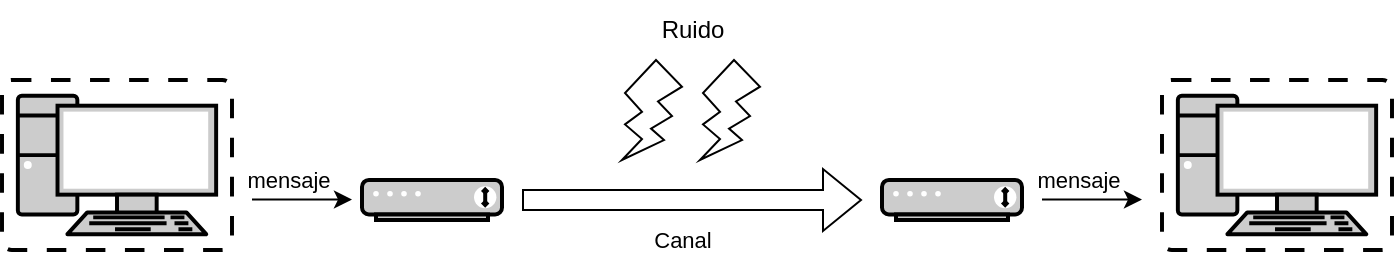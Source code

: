 <mxfile version="24.7.8">
  <diagram name="Página-1" id="YYE7EKiJTvvYd7aHSn_9">
    <mxGraphModel dx="1314" dy="844" grid="0" gridSize="10" guides="1" tooltips="1" connect="1" arrows="1" fold="1" page="1" pageScale="1" pageWidth="827" pageHeight="1169" background="#FFFFFF" math="0" shadow="0">
      <root>
        <mxCell id="0" />
        <mxCell id="1" parent="0" />
        <mxCell id="nZ2CZP2nlRqx1ls-XRj9-1" value="" style="fontColor=#0066CC;verticalAlign=top;verticalLabelPosition=bottom;labelPosition=center;align=center;html=1;outlineConnect=0;fillColor=#CCCCCC;strokeColor=#000000;gradientColor=none;gradientDirection=north;strokeWidth=2;shape=mxgraph.networks.modem;" parent="1" vertex="1">
          <mxGeometry x="230" y="130" width="70" height="20" as="geometry" />
        </mxCell>
        <mxCell id="nZ2CZP2nlRqx1ls-XRj9-3" value="" style="fontColor=#0066CC;verticalAlign=top;verticalLabelPosition=bottom;labelPosition=center;align=center;html=1;outlineConnect=0;fillColor=#CCCCCC;strokeColor=#000000;gradientColor=none;gradientDirection=north;strokeWidth=2;shape=mxgraph.networks.modem;" parent="1" vertex="1">
          <mxGeometry x="490" y="130" width="70" height="20" as="geometry" />
        </mxCell>
        <mxCell id="nZ2CZP2nlRqx1ls-XRj9-4" value="" style="shape=flexArrow;endArrow=classic;html=1;rounded=0;strokeColor=#000000;" parent="1" edge="1">
          <mxGeometry width="50" height="50" relative="1" as="geometry">
            <mxPoint x="310" y="140" as="sourcePoint" />
            <mxPoint x="480" y="140" as="targetPoint" />
          </mxGeometry>
        </mxCell>
        <mxCell id="nZ2CZP2nlRqx1ls-XRj9-5" value="Canal" style="edgeLabel;html=1;align=center;verticalAlign=middle;resizable=0;points=[];fontColor=#000000;labelBackgroundColor=none;" parent="nZ2CZP2nlRqx1ls-XRj9-4" vertex="1" connectable="0">
          <mxGeometry x="0.009" y="-1" relative="1" as="geometry">
            <mxPoint x="-6" y="19" as="offset" />
          </mxGeometry>
        </mxCell>
        <mxCell id="nZ2CZP2nlRqx1ls-XRj9-6" value="" style="fontColor=#0066CC;verticalAlign=top;verticalLabelPosition=bottom;labelPosition=center;align=center;html=1;outlineConnect=0;fillColor=#CCCCCC;strokeColor=#000000;gradientColor=none;gradientDirection=north;strokeWidth=2;shape=mxgraph.networks.virtual_pc;" parent="1" vertex="1">
          <mxGeometry x="50" y="80" width="115" height="85" as="geometry" />
        </mxCell>
        <mxCell id="nZ2CZP2nlRqx1ls-XRj9-7" value="" style="fontColor=#0066CC;verticalAlign=top;verticalLabelPosition=bottom;labelPosition=center;align=center;html=1;outlineConnect=0;fillColor=#CCCCCC;strokeColor=#000000;gradientColor=none;gradientDirection=north;strokeWidth=2;shape=mxgraph.networks.virtual_pc;" parent="1" vertex="1">
          <mxGeometry x="630" y="80" width="115" height="85" as="geometry" />
        </mxCell>
        <mxCell id="nZ2CZP2nlRqx1ls-XRj9-8" value="" style="endArrow=classic;html=1;rounded=0;strokeColor=#000000;" parent="1" edge="1">
          <mxGeometry width="50" height="50" relative="1" as="geometry">
            <mxPoint x="175" y="139.76" as="sourcePoint" />
            <mxPoint x="225" y="139.76" as="targetPoint" />
          </mxGeometry>
        </mxCell>
        <mxCell id="nZ2CZP2nlRqx1ls-XRj9-9" value="&lt;font color=&quot;#000000&quot; style=&quot;&quot;&gt;mensaje&lt;/font&gt;" style="edgeLabel;html=1;align=center;verticalAlign=middle;resizable=0;points=[];labelBackgroundColor=none;" parent="nZ2CZP2nlRqx1ls-XRj9-8" vertex="1" connectable="0">
          <mxGeometry x="-0.282" y="-1" relative="1" as="geometry">
            <mxPoint y="-11" as="offset" />
          </mxGeometry>
        </mxCell>
        <mxCell id="nZ2CZP2nlRqx1ls-XRj9-10" value="" style="endArrow=classic;html=1;rounded=0;strokeColor=#000000;" parent="1" edge="1">
          <mxGeometry width="50" height="50" relative="1" as="geometry">
            <mxPoint x="570" y="139.76" as="sourcePoint" />
            <mxPoint x="620" y="139.76" as="targetPoint" />
          </mxGeometry>
        </mxCell>
        <mxCell id="nZ2CZP2nlRqx1ls-XRj9-11" value="&lt;font color=&quot;#000000&quot; style=&quot;&quot;&gt;mensaje&lt;/font&gt;" style="edgeLabel;html=1;align=center;verticalAlign=middle;resizable=0;points=[];labelBackgroundColor=none;" parent="nZ2CZP2nlRqx1ls-XRj9-10" vertex="1" connectable="0">
          <mxGeometry x="-0.282" y="-1" relative="1" as="geometry">
            <mxPoint y="-11" as="offset" />
          </mxGeometry>
        </mxCell>
        <mxCell id="nZ2CZP2nlRqx1ls-XRj9-12" value="" style="verticalLabelPosition=bottom;verticalAlign=top;html=1;shape=mxgraph.basic.flash;strokeColor=#000000;fillColor=#FFFFFF;" parent="1" vertex="1">
          <mxGeometry x="360" y="70" width="30" height="50" as="geometry" />
        </mxCell>
        <mxCell id="nZ2CZP2nlRqx1ls-XRj9-13" value="" style="verticalLabelPosition=bottom;verticalAlign=top;html=1;shape=mxgraph.basic.flash;strokeColor=#000000;fillColor=#FFFFFF;" parent="1" vertex="1">
          <mxGeometry x="399" y="70" width="30" height="50" as="geometry" />
        </mxCell>
        <mxCell id="nZ2CZP2nlRqx1ls-XRj9-14" value="&lt;font color=&quot;#000000&quot;&gt;Ruido&lt;/font&gt;" style="text;html=1;align=center;verticalAlign=middle;resizable=0;points=[];autosize=1;strokeColor=none;fillColor=none;" parent="1" vertex="1">
          <mxGeometry x="370" y="40" width="50" height="30" as="geometry" />
        </mxCell>
      </root>
    </mxGraphModel>
  </diagram>
</mxfile>
